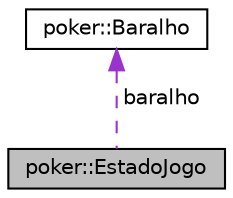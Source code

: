 digraph "poker::EstadoJogo"
{
  edge [fontname="Helvetica",fontsize="10",labelfontname="Helvetica",labelfontsize="10"];
  node [fontname="Helvetica",fontsize="10",shape=record];
  Node5 [label="poker::EstadoJogo",height=0.2,width=0.4,color="black", fillcolor="grey75", style="filled", fontcolor="black"];
  Node6 -> Node5 [dir="back",color="darkorchid3",fontsize="10",style="dashed",label=" baralho" ,fontname="Helvetica"];
  Node6 [label="poker::Baralho",height=0.2,width=0.4,color="black", fillcolor="white", style="filled",URL="$classpoker_1_1Baralho.html"];
}
